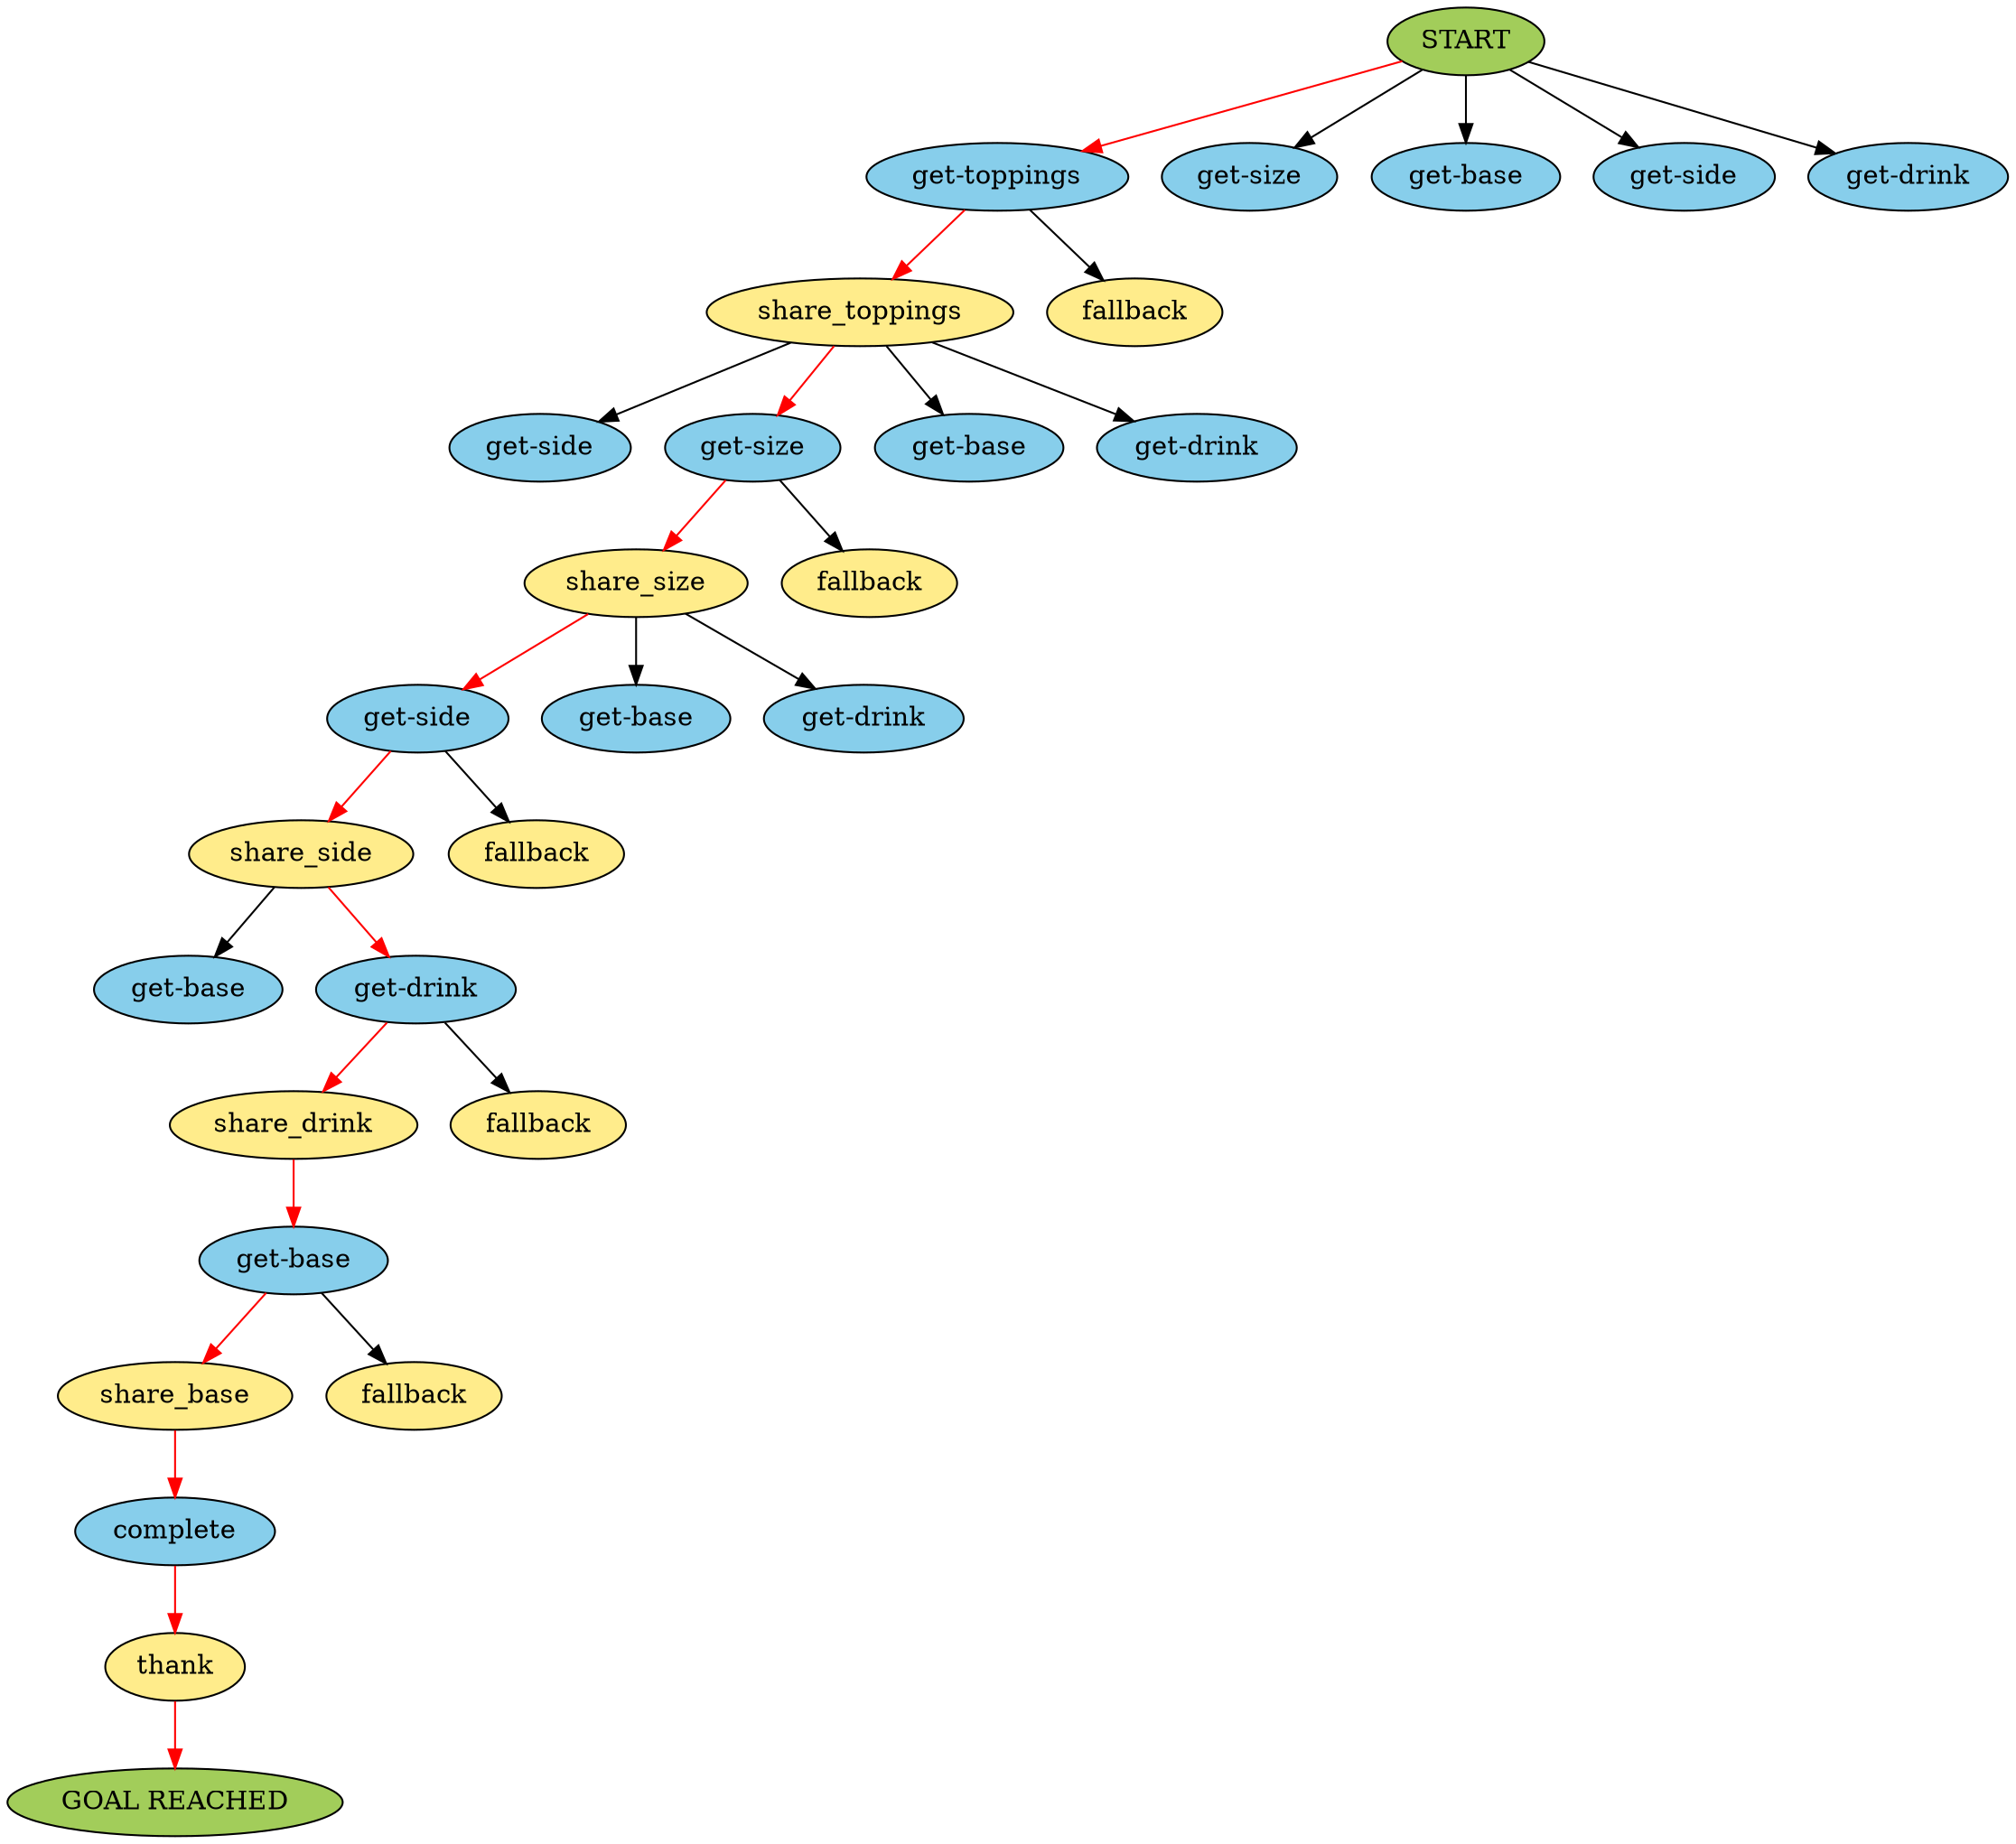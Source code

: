 digraph {
	0 [label=START fillcolor=darkolivegreen3 style=filled]
	1 [label="get-toppings" fillcolor=skyblue style=filled]
	0 -> 1 [color=red]
	2 [label="get-size" fillcolor=skyblue style=filled]
	0 -> 2 [color=black]
	3 [label="get-base" fillcolor=skyblue style=filled]
	0 -> 3 [color=black]
	4 [label="get-side" fillcolor=skyblue style=filled]
	0 -> 4 [color=black]
	5 [label="get-drink" fillcolor=skyblue style=filled]
	0 -> 5 [color=black]
	6 [label=share_toppings fillcolor=lightgoldenrod1 style=filled]
	1 -> 6 [color=red]
	7 [label=fallback fillcolor=lightgoldenrod1 style=filled]
	1 -> 7 [color=black]
	8 [label="get-side" fillcolor=skyblue style=filled]
	6 -> 8 [color=black]
	9 [label="get-size" fillcolor=skyblue style=filled]
	6 -> 9 [color=red]
	10 [label="get-base" fillcolor=skyblue style=filled]
	6 -> 10 [color=black]
	11 [label="get-drink" fillcolor=skyblue style=filled]
	6 -> 11 [color=black]
	12 [label=share_size fillcolor=lightgoldenrod1 style=filled]
	9 -> 12 [color=red]
	13 [label=fallback fillcolor=lightgoldenrod1 style=filled]
	9 -> 13 [color=black]
	14 [label="get-side" fillcolor=skyblue style=filled]
	12 -> 14 [color=red]
	15 [label="get-base" fillcolor=skyblue style=filled]
	12 -> 15 [color=black]
	16 [label="get-drink" fillcolor=skyblue style=filled]
	12 -> 16 [color=black]
	17 [label=share_side fillcolor=lightgoldenrod1 style=filled]
	14 -> 17 [color=red]
	18 [label=fallback fillcolor=lightgoldenrod1 style=filled]
	14 -> 18 [color=black]
	19 [label="get-base" fillcolor=skyblue style=filled]
	17 -> 19 [color=black]
	20 [label="get-drink" fillcolor=skyblue style=filled]
	17 -> 20 [color=red]
	21 [label=share_drink fillcolor=lightgoldenrod1 style=filled]
	20 -> 21 [color=red]
	22 [label=fallback fillcolor=lightgoldenrod1 style=filled]
	20 -> 22 [color=black]
	23 [label="get-base" fillcolor=skyblue style=filled]
	21 -> 23 [color=red]
	24 [label=share_base fillcolor=lightgoldenrod1 style=filled]
	23 -> 24 [color=red]
	25 [label=fallback fillcolor=lightgoldenrod1 style=filled]
	23 -> 25 [color=black]
	26 [label=complete fillcolor=skyblue style=filled]
	24 -> 26 [color=red]
	27 [label=thank fillcolor=lightgoldenrod1 style=filled]
	26 -> 27 [color=red]
	28 [label="GOAL REACHED" fillcolor=darkolivegreen3 style=filled]
	27 -> 28 [color=red]
}
